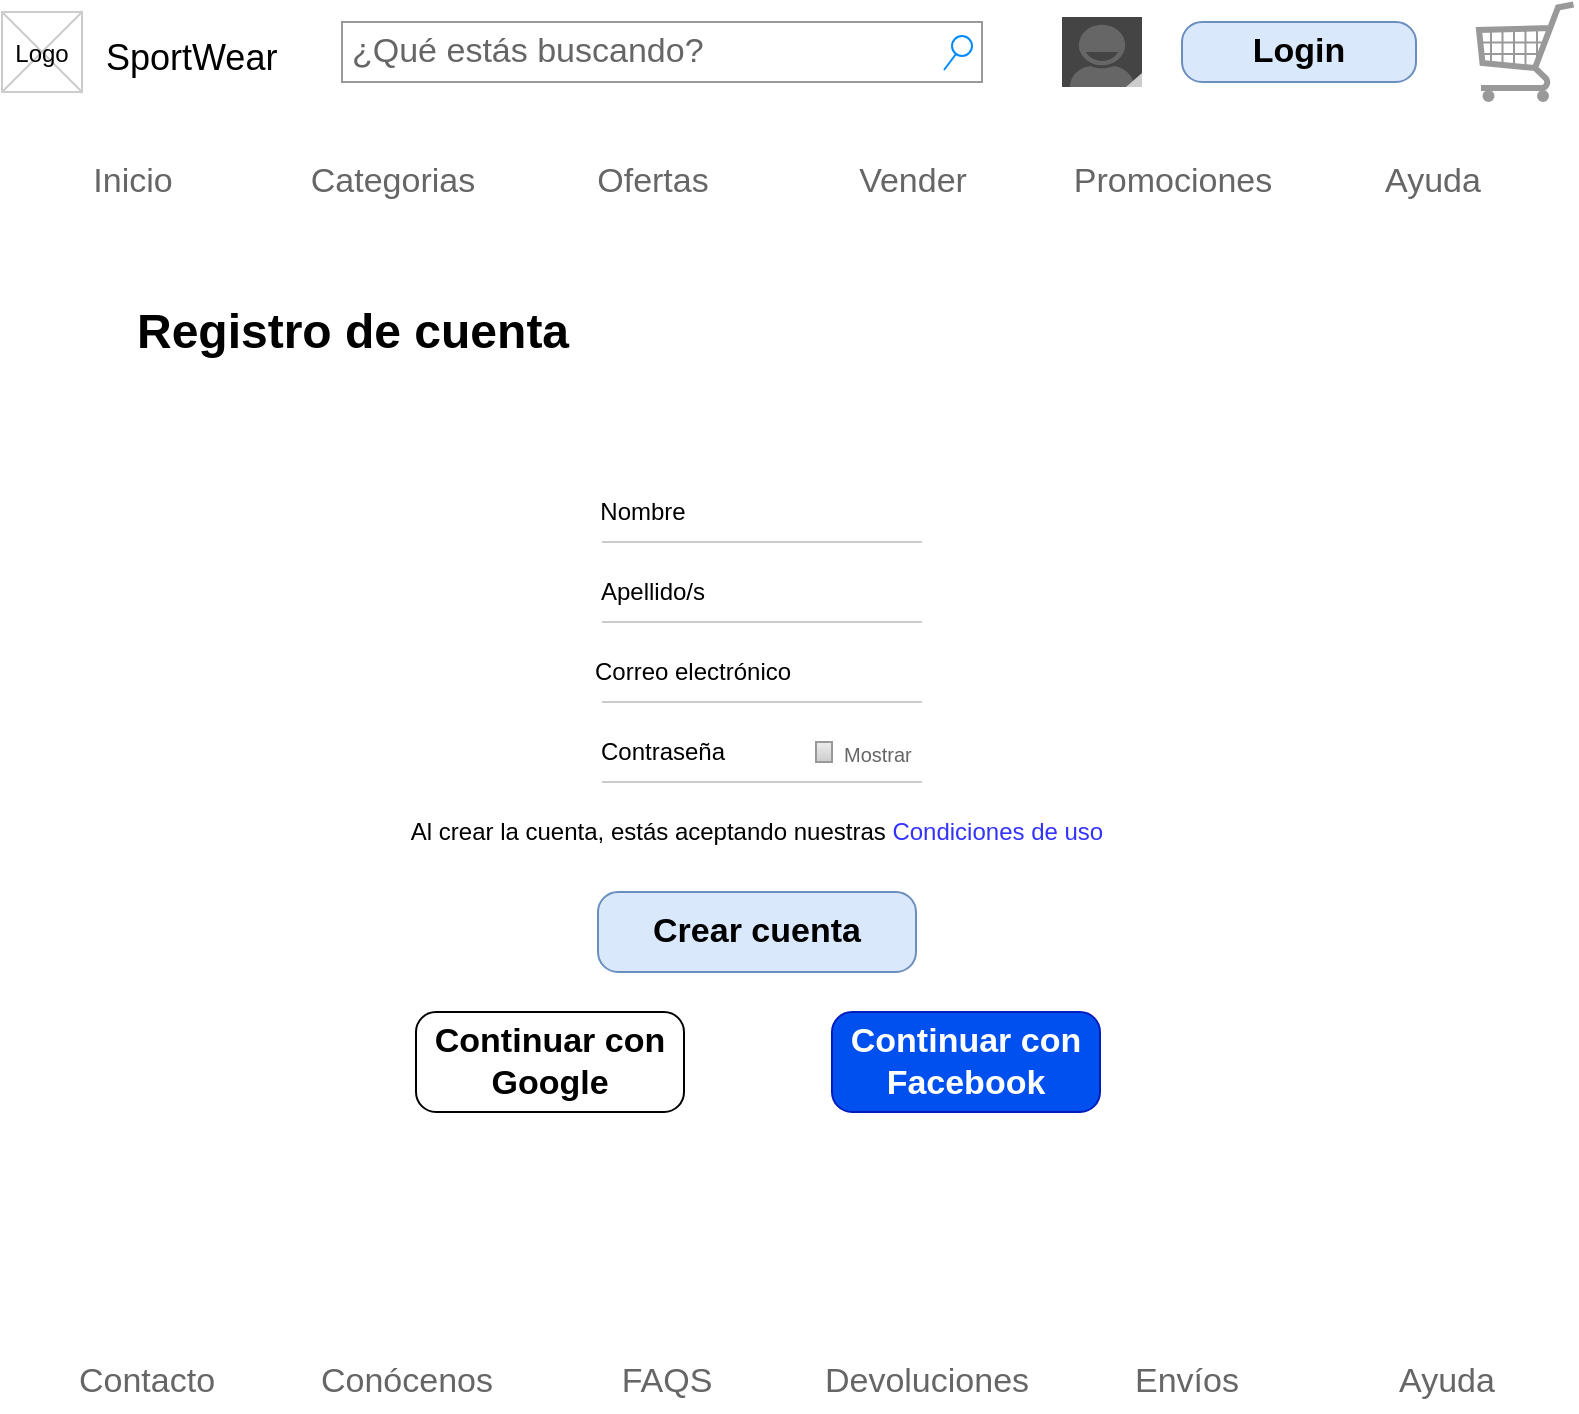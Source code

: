 <mxfile version="12.9.14" type="device"><diagram name="Page-1" id="f1b7ffb7-ca1e-a977-7cf5-a751b3c06c05"><mxGraphModel dx="1422" dy="745" grid="1" gridSize="10" guides="1" tooltips="1" connect="1" arrows="1" fold="1" page="1" pageScale="1" pageWidth="826" pageHeight="1169" background="#ffffff" math="0" shadow="0"><root><mxCell id="0"/><mxCell id="1" parent="0"/><mxCell id="2" value="SportWear" style="text;spacingTop=-5;fontSize=18;fontStyle=0" parent="1" vertex="1"><mxGeometry x="73" y="30" width="90" height="20" as="geometry"/></mxCell><mxCell id="20" value="" style="verticalLabelPosition=bottom;verticalAlign=top;strokeWidth=1;shape=mxgraph.mockup.graphics.iconGrid;strokeColor=#CCCCCC;gridSize=1,1;" parent="1" vertex="1"><mxGeometry x="23" y="20" width="40" height="40" as="geometry"/></mxCell><mxCell id="21" value="Logo" style="text;spacingTop=-5;align=center;verticalAlign=middle;" parent="1" vertex="1"><mxGeometry x="23" y="22.5" width="40" height="40" as="geometry"/></mxCell><mxCell id="jEn-GdpzN3LocC7QqjdC-65" value="¿Qué estás buscando?" style="strokeWidth=1;shadow=0;dashed=0;align=center;html=1;shape=mxgraph.mockup.forms.searchBox;strokeColor=#999999;mainText=;strokeColor2=#008cff;fontColor=#666666;fontSize=17;align=left;spacingLeft=3;" vertex="1" parent="1"><mxGeometry x="193" y="25" width="320" height="30" as="geometry"/></mxCell><mxCell id="jEn-GdpzN3LocC7QqjdC-80" value="" style="verticalLabelPosition=bottom;shadow=0;dashed=0;align=center;html=1;verticalAlign=top;strokeWidth=1;shape=mxgraph.mockup.misc.shoppingCart;strokeColor=#999999;" vertex="1" parent="1"><mxGeometry x="760" y="15" width="50" height="50" as="geometry"/></mxCell><mxCell id="jEn-GdpzN3LocC7QqjdC-81" value="" style="verticalLabelPosition=bottom;verticalAlign=top;html=1;shadow=0;dashed=0;strokeWidth=1;shape=mxgraph.android.contact_badge_normal;align=center;" vertex="1" parent="1"><mxGeometry x="553" y="22.5" width="40" height="35" as="geometry"/></mxCell><mxCell id="jEn-GdpzN3LocC7QqjdC-82" value="Login" style="strokeWidth=1;shadow=0;dashed=0;align=center;html=1;shape=mxgraph.mockup.buttons.button;mainText=;buttonStyle=round;fontSize=17;fontStyle=1;whiteSpace=wrap;fillColor=#dae8fc;strokeColor=#6c8ebf;" vertex="1" parent="1"><mxGeometry x="613" y="25" width="117" height="30" as="geometry"/></mxCell><mxCell id="jEn-GdpzN3LocC7QqjdC-83" value="" style="strokeWidth=1;shadow=0;dashed=0;align=center;html=1;shape=mxgraph.mockup.forms.rrect;rSize=0;strokeColor=none;" vertex="1" parent="1"><mxGeometry x="23" y="90" width="780" height="30" as="geometry"/></mxCell><mxCell id="jEn-GdpzN3LocC7QqjdC-84" value="Inicio" style="strokeColor=inherit;fillColor=inherit;gradientColor=inherit;strokeWidth=1;shadow=0;dashed=0;align=center;html=1;shape=mxgraph.mockup.forms.rrect;rSize=0;fontSize=17;fontColor=#666666;" vertex="1" parent="jEn-GdpzN3LocC7QqjdC-83"><mxGeometry width="130" height="30" as="geometry"/></mxCell><mxCell id="jEn-GdpzN3LocC7QqjdC-85" value="Categorias" style="strokeColor=inherit;fillColor=inherit;gradientColor=inherit;strokeWidth=1;shadow=0;dashed=0;align=center;html=1;shape=mxgraph.mockup.forms.rrect;rSize=0;fontSize=17;fontColor=#666666;" vertex="1" parent="jEn-GdpzN3LocC7QqjdC-83"><mxGeometry x="130" width="130" height="30" as="geometry"/></mxCell><mxCell id="jEn-GdpzN3LocC7QqjdC-86" value="Ofertas" style="strokeColor=inherit;fillColor=inherit;gradientColor=inherit;strokeWidth=1;shadow=0;dashed=0;align=center;html=1;shape=mxgraph.mockup.forms.rrect;rSize=0;fontSize=17;fontColor=#666666;" vertex="1" parent="jEn-GdpzN3LocC7QqjdC-83"><mxGeometry x="260" width="130" height="30" as="geometry"/></mxCell><mxCell id="jEn-GdpzN3LocC7QqjdC-87" value="Vender" style="strokeColor=inherit;fillColor=inherit;gradientColor=inherit;strokeWidth=1;shadow=0;dashed=0;align=center;html=1;shape=mxgraph.mockup.forms.rrect;rSize=0;fontSize=17;fontColor=#666666;" vertex="1" parent="jEn-GdpzN3LocC7QqjdC-83"><mxGeometry x="390" width="130" height="30" as="geometry"/></mxCell><mxCell id="jEn-GdpzN3LocC7QqjdC-88" value="Promociones" style="strokeColor=inherit;fillColor=inherit;gradientColor=inherit;strokeWidth=1;shadow=0;dashed=0;align=center;html=1;shape=mxgraph.mockup.forms.rrect;rSize=0;fontSize=17;fontColor=#666666;" vertex="1" parent="jEn-GdpzN3LocC7QqjdC-83"><mxGeometry x="520" width="130" height="30" as="geometry"/></mxCell><mxCell id="jEn-GdpzN3LocC7QqjdC-89" value="Ayuda" style="strokeColor=inherit;fillColor=inherit;gradientColor=inherit;strokeWidth=1;shadow=0;dashed=0;align=center;html=1;shape=mxgraph.mockup.forms.rrect;rSize=0;fontSize=17;fontColor=#666666;" vertex="1" parent="jEn-GdpzN3LocC7QqjdC-83"><mxGeometry x="650" width="130" height="30" as="geometry"/></mxCell><mxCell id="jEn-GdpzN3LocC7QqjdC-113" value="" style="strokeWidth=1;shadow=0;dashed=1;align=center;html=1;shape=mxgraph.mockup.forms.rrect;rSize=0;strokeColor=none;dashPattern=1 4;" vertex="1" parent="1"><mxGeometry x="30" y="690" width="780" height="30" as="geometry"/></mxCell><mxCell id="jEn-GdpzN3LocC7QqjdC-114" value="Contacto" style="strokeColor=inherit;fillColor=inherit;gradientColor=inherit;strokeWidth=1;shadow=0;dashed=0;align=center;html=1;shape=mxgraph.mockup.forms.rrect;rSize=0;fontSize=17;fontColor=#666666;" vertex="1" parent="jEn-GdpzN3LocC7QqjdC-113"><mxGeometry width="130" height="30" as="geometry"/></mxCell><mxCell id="jEn-GdpzN3LocC7QqjdC-115" value="Conócenos" style="strokeColor=inherit;fillColor=inherit;gradientColor=inherit;strokeWidth=1;shadow=0;dashed=0;align=center;html=1;shape=mxgraph.mockup.forms.rrect;rSize=0;fontSize=17;fontColor=#666666;" vertex="1" parent="jEn-GdpzN3LocC7QqjdC-113"><mxGeometry x="130" width="130" height="30" as="geometry"/></mxCell><mxCell id="jEn-GdpzN3LocC7QqjdC-116" value="FAQS" style="strokeColor=inherit;fillColor=inherit;gradientColor=inherit;strokeWidth=1;shadow=0;dashed=0;align=center;html=1;shape=mxgraph.mockup.forms.rrect;rSize=0;fontSize=17;fontColor=#666666;" vertex="1" parent="jEn-GdpzN3LocC7QqjdC-113"><mxGeometry x="260" width="130" height="30" as="geometry"/></mxCell><mxCell id="jEn-GdpzN3LocC7QqjdC-117" value="Devoluciones" style="strokeColor=inherit;fillColor=inherit;gradientColor=inherit;strokeWidth=1;shadow=0;dashed=0;align=center;html=1;shape=mxgraph.mockup.forms.rrect;rSize=0;fontSize=17;fontColor=#666666;" vertex="1" parent="jEn-GdpzN3LocC7QqjdC-113"><mxGeometry x="390" width="130" height="30" as="geometry"/></mxCell><mxCell id="jEn-GdpzN3LocC7QqjdC-118" value="Envíos" style="strokeColor=inherit;fillColor=inherit;gradientColor=inherit;strokeWidth=1;shadow=0;dashed=0;align=center;html=1;shape=mxgraph.mockup.forms.rrect;rSize=0;fontSize=17;fontColor=#666666;" vertex="1" parent="jEn-GdpzN3LocC7QqjdC-113"><mxGeometry x="520" width="130" height="30" as="geometry"/></mxCell><mxCell id="jEn-GdpzN3LocC7QqjdC-119" value="Ayuda" style="strokeColor=inherit;fillColor=inherit;gradientColor=inherit;strokeWidth=1;shadow=0;dashed=0;align=center;html=1;shape=mxgraph.mockup.forms.rrect;rSize=0;fontSize=17;fontColor=#666666;" vertex="1" parent="jEn-GdpzN3LocC7QqjdC-113"><mxGeometry x="650" width="130" height="30" as="geometry"/></mxCell><mxCell id="jEn-GdpzN3LocC7QqjdC-214" value="Registro de cuenta" style="text;strokeColor=none;fillColor=none;html=1;fontSize=24;fontStyle=1;verticalAlign=middle;align=center;" vertex="1" parent="1"><mxGeometry x="73" y="160" width="250" height="40" as="geometry"/></mxCell><mxCell id="jEn-GdpzN3LocC7QqjdC-215" value="" style="line;strokeWidth=1;html=1;fillColor=#ffffff;gradientColor=none;align=center;strokeColor=#CCCCCC;" vertex="1" parent="1"><mxGeometry x="323" y="280" width="160" height="10" as="geometry"/></mxCell><mxCell id="jEn-GdpzN3LocC7QqjdC-216" value="" style="line;strokeWidth=1;html=1;fillColor=#ffffff;gradientColor=none;align=center;strokeColor=#CCCCCC;" vertex="1" parent="1"><mxGeometry x="323" y="320" width="160" height="10" as="geometry"/></mxCell><mxCell id="jEn-GdpzN3LocC7QqjdC-217" value="" style="line;strokeWidth=1;html=1;fillColor=#ffffff;gradientColor=none;align=center;strokeColor=#CCCCCC;" vertex="1" parent="1"><mxGeometry x="323" y="400" width="160" height="10" as="geometry"/></mxCell><mxCell id="jEn-GdpzN3LocC7QqjdC-218" value="" style="line;strokeWidth=1;html=1;fillColor=#ffffff;gradientColor=none;align=center;strokeColor=#CCCCCC;" vertex="1" parent="1"><mxGeometry x="323" y="360" width="160" height="10" as="geometry"/></mxCell><mxCell id="jEn-GdpzN3LocC7QqjdC-223" value="Nombre" style="text;html=1;align=center;verticalAlign=middle;resizable=0;points=[];autosize=1;" vertex="1" parent="1"><mxGeometry x="313" y="260" width="60" height="20" as="geometry"/></mxCell><mxCell id="jEn-GdpzN3LocC7QqjdC-224" value="Correo electrónico" style="text;html=1;align=center;verticalAlign=middle;resizable=0;points=[];autosize=1;" vertex="1" parent="1"><mxGeometry x="313" y="340" width="110" height="20" as="geometry"/></mxCell><mxCell id="jEn-GdpzN3LocC7QqjdC-225" value="Apellido/s" style="text;html=1;align=center;verticalAlign=middle;resizable=0;points=[];autosize=1;" vertex="1" parent="1"><mxGeometry x="313" y="300" width="70" height="20" as="geometry"/></mxCell><mxCell id="jEn-GdpzN3LocC7QqjdC-227" value="Contraseña" style="text;html=1;align=center;verticalAlign=middle;resizable=0;points=[];autosize=1;" vertex="1" parent="1"><mxGeometry x="313" y="380" width="80" height="20" as="geometry"/></mxCell><mxCell id="jEn-GdpzN3LocC7QqjdC-228" value="&lt;font style=&quot;font-size: 10px&quot;&gt;Mostrar&lt;/font&gt;" style="strokeWidth=1;shadow=0;dashed=0;align=center;html=1;shape=mxgraph.mockup.forms.rrect;rSize=0;fillColor=#eeeeee;strokeColor=#999999;gradientColor=#cccccc;align=left;spacingLeft=4;fontSize=17;fontColor=#666666;labelPosition=right;" vertex="1" parent="1"><mxGeometry x="430" y="385" width="8" height="10" as="geometry"/></mxCell><mxCell id="jEn-GdpzN3LocC7QqjdC-233" value="Al crear la cuenta, estás aceptando nuestras &lt;font color=&quot;#3333ff&quot;&gt;Condiciones de uso&lt;/font&gt;" style="text;html=1;align=center;verticalAlign=middle;resizable=0;points=[];autosize=1;" vertex="1" parent="1"><mxGeometry x="220" y="420" width="360" height="20" as="geometry"/></mxCell><mxCell id="jEn-GdpzN3LocC7QqjdC-234" value="Crear cuenta" style="strokeWidth=1;shadow=0;dashed=0;align=center;html=1;shape=mxgraph.mockup.buttons.button;mainText=;buttonStyle=round;fontSize=17;fontStyle=1;whiteSpace=wrap;fillColor=#dae8fc;strokeColor=#6c8ebf;" vertex="1" parent="1"><mxGeometry x="321" y="460" width="159" height="40" as="geometry"/></mxCell><mxCell id="jEn-GdpzN3LocC7QqjdC-236" value="Continuar con Facebook" style="strokeWidth=1;shadow=0;dashed=0;align=center;html=1;shape=mxgraph.mockup.buttons.button;mainText=;buttonStyle=round;fontSize=17;fontStyle=1;whiteSpace=wrap;fillColor=#0050ef;strokeColor=#001DBC;fontColor=#ffffff;" vertex="1" parent="1"><mxGeometry x="438" y="520" width="134" height="50" as="geometry"/></mxCell><mxCell id="jEn-GdpzN3LocC7QqjdC-237" value="Continuar con Google" style="strokeWidth=1;shadow=0;dashed=0;align=center;html=1;shape=mxgraph.mockup.buttons.button;mainText=;buttonStyle=round;fontSize=17;fontStyle=1;whiteSpace=wrap;" vertex="1" parent="1"><mxGeometry x="230" y="520" width="134" height="50" as="geometry"/></mxCell></root></mxGraphModel></diagram></mxfile>